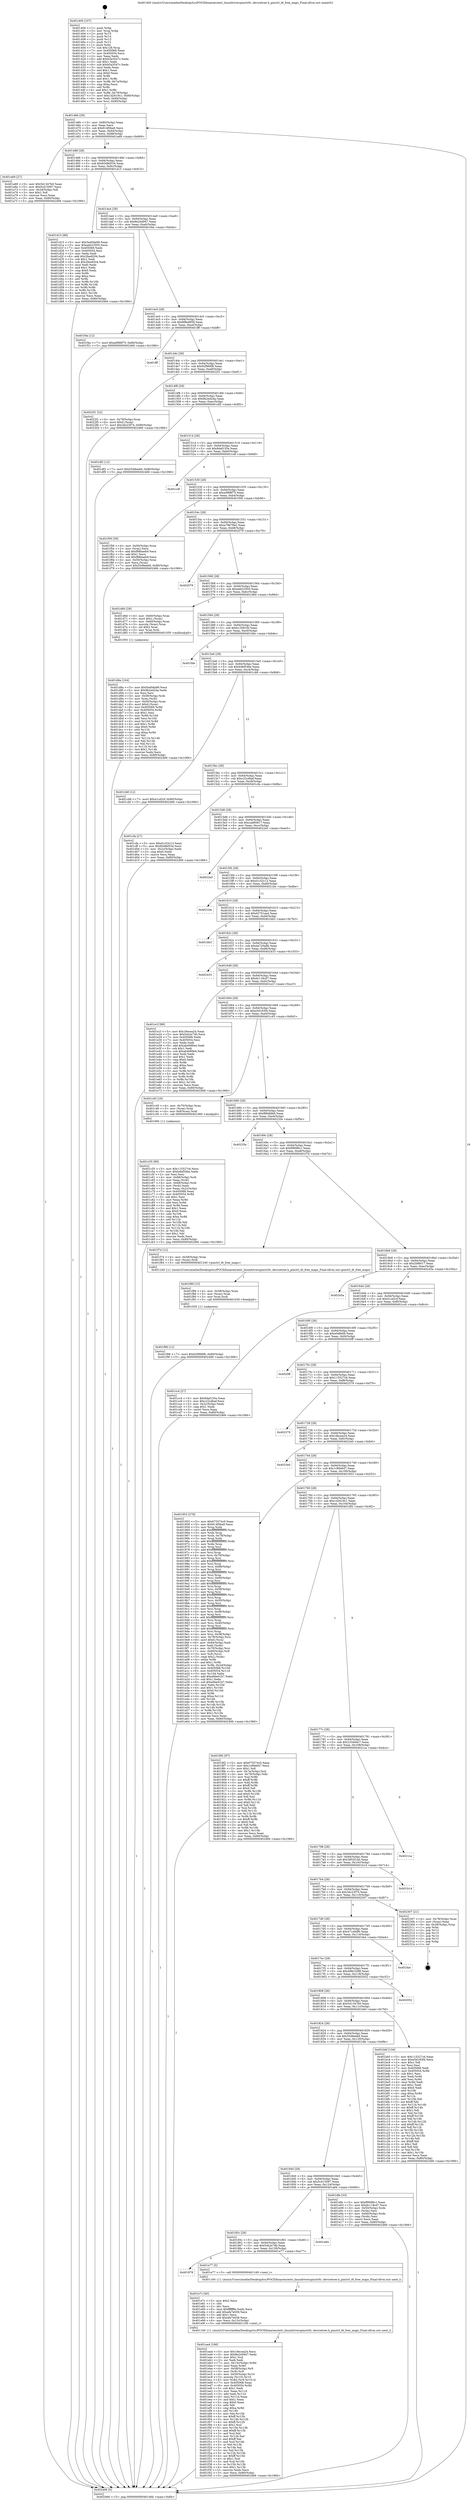 digraph "0x401400" {
  label = "0x401400 (/mnt/c/Users/mathe/Desktop/tcc/POCII/binaries/extr_linuxdriverspinctrlti..devicetree.h_pinctrl_dt_free_maps_Final-ollvm.out::main(0))"
  labelloc = "t"
  node[shape=record]

  Entry [label="",width=0.3,height=0.3,shape=circle,fillcolor=black,style=filled]
  "0x40146b" [label="{
     0x40146b [29]\l
     | [instrs]\l
     &nbsp;&nbsp;0x40146b \<+3\>: mov -0x80(%rbp),%eax\l
     &nbsp;&nbsp;0x40146e \<+2\>: mov %eax,%ecx\l
     &nbsp;&nbsp;0x401470 \<+6\>: sub $0x814f0ba9,%ecx\l
     &nbsp;&nbsp;0x401476 \<+6\>: mov %eax,-0x94(%rbp)\l
     &nbsp;&nbsp;0x40147c \<+6\>: mov %ecx,-0x98(%rbp)\l
     &nbsp;&nbsp;0x401482 \<+6\>: je 0000000000401a69 \<main+0x669\>\l
  }"]
  "0x401a69" [label="{
     0x401a69 [27]\l
     | [instrs]\l
     &nbsp;&nbsp;0x401a69 \<+5\>: mov $0x541347b0,%eax\l
     &nbsp;&nbsp;0x401a6e \<+5\>: mov $0x5c415097,%ecx\l
     &nbsp;&nbsp;0x401a73 \<+3\>: mov -0x2d(%rbp),%dl\l
     &nbsp;&nbsp;0x401a76 \<+3\>: test $0x1,%dl\l
     &nbsp;&nbsp;0x401a79 \<+3\>: cmovne %ecx,%eax\l
     &nbsp;&nbsp;0x401a7c \<+3\>: mov %eax,-0x80(%rbp)\l
     &nbsp;&nbsp;0x401a7f \<+5\>: jmp 0000000000402466 \<main+0x1066\>\l
  }"]
  "0x401488" [label="{
     0x401488 [28]\l
     | [instrs]\l
     &nbsp;&nbsp;0x401488 \<+5\>: jmp 000000000040148d \<main+0x8d\>\l
     &nbsp;&nbsp;0x40148d \<+6\>: mov -0x94(%rbp),%eax\l
     &nbsp;&nbsp;0x401493 \<+5\>: sub $0x83d8d534,%eax\l
     &nbsp;&nbsp;0x401498 \<+6\>: mov %eax,-0x9c(%rbp)\l
     &nbsp;&nbsp;0x40149e \<+6\>: je 0000000000401d15 \<main+0x915\>\l
  }"]
  Exit [label="",width=0.3,height=0.3,shape=circle,fillcolor=black,style=filled,peripheries=2]
  "0x401d15" [label="{
     0x401d15 [88]\l
     | [instrs]\l
     &nbsp;&nbsp;0x401d15 \<+5\>: mov $0x5ed0da99,%eax\l
     &nbsp;&nbsp;0x401d1a \<+5\>: mov $0xabb23505,%ecx\l
     &nbsp;&nbsp;0x401d1f \<+7\>: mov 0x405068,%edx\l
     &nbsp;&nbsp;0x401d26 \<+7\>: mov 0x405054,%esi\l
     &nbsp;&nbsp;0x401d2d \<+2\>: mov %edx,%edi\l
     &nbsp;&nbsp;0x401d2f \<+6\>: add $0x2fee8204,%edi\l
     &nbsp;&nbsp;0x401d35 \<+3\>: sub $0x1,%edi\l
     &nbsp;&nbsp;0x401d38 \<+6\>: sub $0x2fee8204,%edi\l
     &nbsp;&nbsp;0x401d3e \<+3\>: imul %edi,%edx\l
     &nbsp;&nbsp;0x401d41 \<+3\>: and $0x1,%edx\l
     &nbsp;&nbsp;0x401d44 \<+3\>: cmp $0x0,%edx\l
     &nbsp;&nbsp;0x401d47 \<+4\>: sete %r8b\l
     &nbsp;&nbsp;0x401d4b \<+3\>: cmp $0xa,%esi\l
     &nbsp;&nbsp;0x401d4e \<+4\>: setl %r9b\l
     &nbsp;&nbsp;0x401d52 \<+3\>: mov %r8b,%r10b\l
     &nbsp;&nbsp;0x401d55 \<+3\>: and %r9b,%r10b\l
     &nbsp;&nbsp;0x401d58 \<+3\>: xor %r9b,%r8b\l
     &nbsp;&nbsp;0x401d5b \<+3\>: or %r8b,%r10b\l
     &nbsp;&nbsp;0x401d5e \<+4\>: test $0x1,%r10b\l
     &nbsp;&nbsp;0x401d62 \<+3\>: cmovne %ecx,%eax\l
     &nbsp;&nbsp;0x401d65 \<+3\>: mov %eax,-0x80(%rbp)\l
     &nbsp;&nbsp;0x401d68 \<+5\>: jmp 0000000000402466 \<main+0x1066\>\l
  }"]
  "0x4014a4" [label="{
     0x4014a4 [28]\l
     | [instrs]\l
     &nbsp;&nbsp;0x4014a4 \<+5\>: jmp 00000000004014a9 \<main+0xa9\>\l
     &nbsp;&nbsp;0x4014a9 \<+6\>: mov -0x94(%rbp),%eax\l
     &nbsp;&nbsp;0x4014af \<+5\>: sub $0x8e2d4947,%eax\l
     &nbsp;&nbsp;0x4014b4 \<+6\>: mov %eax,-0xa0(%rbp)\l
     &nbsp;&nbsp;0x4014ba \<+6\>: je 0000000000401f4a \<main+0xb4a\>\l
  }"]
  "0x401f98" [label="{
     0x401f98 [12]\l
     | [instrs]\l
     &nbsp;&nbsp;0x401f98 \<+7\>: movl $0x92f966f6,-0x80(%rbp)\l
     &nbsp;&nbsp;0x401f9f \<+5\>: jmp 0000000000402466 \<main+0x1066\>\l
  }"]
  "0x401f4a" [label="{
     0x401f4a [12]\l
     | [instrs]\l
     &nbsp;&nbsp;0x401f4a \<+7\>: movl $0xa0f88f75,-0x80(%rbp)\l
     &nbsp;&nbsp;0x401f51 \<+5\>: jmp 0000000000402466 \<main+0x1066\>\l
  }"]
  "0x4014c0" [label="{
     0x4014c0 [28]\l
     | [instrs]\l
     &nbsp;&nbsp;0x4014c0 \<+5\>: jmp 00000000004014c5 \<main+0xc5\>\l
     &nbsp;&nbsp;0x4014c5 \<+6\>: mov -0x94(%rbp),%eax\l
     &nbsp;&nbsp;0x4014cb \<+5\>: sub $0x8f8ed958,%eax\l
     &nbsp;&nbsp;0x4014d0 \<+6\>: mov %eax,-0xa4(%rbp)\l
     &nbsp;&nbsp;0x4014d6 \<+6\>: je 0000000000401fff \<main+0xbff\>\l
  }"]
  "0x401f89" [label="{
     0x401f89 [15]\l
     | [instrs]\l
     &nbsp;&nbsp;0x401f89 \<+4\>: mov -0x58(%rbp),%rax\l
     &nbsp;&nbsp;0x401f8d \<+3\>: mov (%rax),%rax\l
     &nbsp;&nbsp;0x401f90 \<+3\>: mov %rax,%rdi\l
     &nbsp;&nbsp;0x401f93 \<+5\>: call 0000000000401030 \<free@plt\>\l
     | [calls]\l
     &nbsp;&nbsp;0x401030 \{1\} (unknown)\l
  }"]
  "0x401fff" [label="{
     0x401fff\l
  }", style=dashed]
  "0x4014dc" [label="{
     0x4014dc [28]\l
     | [instrs]\l
     &nbsp;&nbsp;0x4014dc \<+5\>: jmp 00000000004014e1 \<main+0xe1\>\l
     &nbsp;&nbsp;0x4014e1 \<+6\>: mov -0x94(%rbp),%eax\l
     &nbsp;&nbsp;0x4014e7 \<+5\>: sub $0x92f966f6,%eax\l
     &nbsp;&nbsp;0x4014ec \<+6\>: mov %eax,-0xa8(%rbp)\l
     &nbsp;&nbsp;0x4014f2 \<+6\>: je 00000000004022f1 \<main+0xef1\>\l
  }"]
  "0x401ea4" [label="{
     0x401ea4 [166]\l
     | [instrs]\l
     &nbsp;&nbsp;0x401ea4 \<+5\>: mov $0x18ecea24,%ecx\l
     &nbsp;&nbsp;0x401ea9 \<+5\>: mov $0x8e2d4947,%edx\l
     &nbsp;&nbsp;0x401eae \<+3\>: mov $0x1,%sil\l
     &nbsp;&nbsp;0x401eb1 \<+2\>: xor %edi,%edi\l
     &nbsp;&nbsp;0x401eb3 \<+7\>: mov -0x13c(%rbp),%r8d\l
     &nbsp;&nbsp;0x401eba \<+4\>: imul %eax,%r8d\l
     &nbsp;&nbsp;0x401ebe \<+4\>: mov -0x58(%rbp),%r9\l
     &nbsp;&nbsp;0x401ec2 \<+3\>: mov (%r9),%r9\l
     &nbsp;&nbsp;0x401ec5 \<+4\>: mov -0x50(%rbp),%r10\l
     &nbsp;&nbsp;0x401ec9 \<+3\>: movslq (%r10),%r10\l
     &nbsp;&nbsp;0x401ecc \<+4\>: mov %r8d,(%r9,%r10,4)\l
     &nbsp;&nbsp;0x401ed0 \<+7\>: mov 0x405068,%eax\l
     &nbsp;&nbsp;0x401ed7 \<+8\>: mov 0x405054,%r8d\l
     &nbsp;&nbsp;0x401edf \<+3\>: sub $0x1,%edi\l
     &nbsp;&nbsp;0x401ee2 \<+3\>: mov %eax,%r11d\l
     &nbsp;&nbsp;0x401ee5 \<+3\>: add %edi,%r11d\l
     &nbsp;&nbsp;0x401ee8 \<+4\>: imul %r11d,%eax\l
     &nbsp;&nbsp;0x401eec \<+3\>: and $0x1,%eax\l
     &nbsp;&nbsp;0x401eef \<+3\>: cmp $0x0,%eax\l
     &nbsp;&nbsp;0x401ef2 \<+3\>: sete %bl\l
     &nbsp;&nbsp;0x401ef5 \<+4\>: cmp $0xa,%r8d\l
     &nbsp;&nbsp;0x401ef9 \<+4\>: setl %r14b\l
     &nbsp;&nbsp;0x401efd \<+3\>: mov %bl,%r15b\l
     &nbsp;&nbsp;0x401f00 \<+4\>: xor $0xff,%r15b\l
     &nbsp;&nbsp;0x401f04 \<+3\>: mov %r14b,%r12b\l
     &nbsp;&nbsp;0x401f07 \<+4\>: xor $0xff,%r12b\l
     &nbsp;&nbsp;0x401f0b \<+4\>: xor $0x1,%sil\l
     &nbsp;&nbsp;0x401f0f \<+3\>: mov %r15b,%r13b\l
     &nbsp;&nbsp;0x401f12 \<+4\>: and $0xff,%r13b\l
     &nbsp;&nbsp;0x401f16 \<+3\>: and %sil,%bl\l
     &nbsp;&nbsp;0x401f19 \<+3\>: mov %r12b,%al\l
     &nbsp;&nbsp;0x401f1c \<+2\>: and $0xff,%al\l
     &nbsp;&nbsp;0x401f1e \<+3\>: and %sil,%r14b\l
     &nbsp;&nbsp;0x401f21 \<+3\>: or %bl,%r13b\l
     &nbsp;&nbsp;0x401f24 \<+3\>: or %r14b,%al\l
     &nbsp;&nbsp;0x401f27 \<+3\>: xor %al,%r13b\l
     &nbsp;&nbsp;0x401f2a \<+3\>: or %r12b,%r15b\l
     &nbsp;&nbsp;0x401f2d \<+4\>: xor $0xff,%r15b\l
     &nbsp;&nbsp;0x401f31 \<+4\>: or $0x1,%sil\l
     &nbsp;&nbsp;0x401f35 \<+3\>: and %sil,%r15b\l
     &nbsp;&nbsp;0x401f38 \<+3\>: or %r15b,%r13b\l
     &nbsp;&nbsp;0x401f3b \<+4\>: test $0x1,%r13b\l
     &nbsp;&nbsp;0x401f3f \<+3\>: cmovne %edx,%ecx\l
     &nbsp;&nbsp;0x401f42 \<+3\>: mov %ecx,-0x80(%rbp)\l
     &nbsp;&nbsp;0x401f45 \<+5\>: jmp 0000000000402466 \<main+0x1066\>\l
  }"]
  "0x4022f1" [label="{
     0x4022f1 [22]\l
     | [instrs]\l
     &nbsp;&nbsp;0x4022f1 \<+4\>: mov -0x78(%rbp),%rax\l
     &nbsp;&nbsp;0x4022f5 \<+6\>: movl $0x0,(%rax)\l
     &nbsp;&nbsp;0x4022fb \<+7\>: movl $0x3dc23f74,-0x80(%rbp)\l
     &nbsp;&nbsp;0x402302 \<+5\>: jmp 0000000000402466 \<main+0x1066\>\l
  }"]
  "0x4014f8" [label="{
     0x4014f8 [28]\l
     | [instrs]\l
     &nbsp;&nbsp;0x4014f8 \<+5\>: jmp 00000000004014fd \<main+0xfd\>\l
     &nbsp;&nbsp;0x4014fd \<+6\>: mov -0x94(%rbp),%eax\l
     &nbsp;&nbsp;0x401503 \<+5\>: sub $0x9b2ed2da,%eax\l
     &nbsp;&nbsp;0x401508 \<+6\>: mov %eax,-0xac(%rbp)\l
     &nbsp;&nbsp;0x40150e \<+6\>: je 0000000000401df2 \<main+0x9f2\>\l
  }"]
  "0x401e7c" [label="{
     0x401e7c [40]\l
     | [instrs]\l
     &nbsp;&nbsp;0x401e7c \<+5\>: mov $0x2,%ecx\l
     &nbsp;&nbsp;0x401e81 \<+1\>: cltd\l
     &nbsp;&nbsp;0x401e82 \<+2\>: idiv %ecx\l
     &nbsp;&nbsp;0x401e84 \<+6\>: imul $0xfffffffe,%edx,%ecx\l
     &nbsp;&nbsp;0x401e8a \<+6\>: add $0xafa7e038,%ecx\l
     &nbsp;&nbsp;0x401e90 \<+3\>: add $0x1,%ecx\l
     &nbsp;&nbsp;0x401e93 \<+6\>: sub $0xafa7e038,%ecx\l
     &nbsp;&nbsp;0x401e99 \<+6\>: mov %ecx,-0x13c(%rbp)\l
     &nbsp;&nbsp;0x401e9f \<+5\>: call 0000000000401160 \<next_i\>\l
     | [calls]\l
     &nbsp;&nbsp;0x401160 \{1\} (/mnt/c/Users/mathe/Desktop/tcc/POCII/binaries/extr_linuxdriverspinctrlti..devicetree.h_pinctrl_dt_free_maps_Final-ollvm.out::next_i)\l
  }"]
  "0x401df2" [label="{
     0x401df2 [12]\l
     | [instrs]\l
     &nbsp;&nbsp;0x401df2 \<+7\>: movl $0x5548eeb9,-0x80(%rbp)\l
     &nbsp;&nbsp;0x401df9 \<+5\>: jmp 0000000000402466 \<main+0x1066\>\l
  }"]
  "0x401514" [label="{
     0x401514 [28]\l
     | [instrs]\l
     &nbsp;&nbsp;0x401514 \<+5\>: jmp 0000000000401519 \<main+0x119\>\l
     &nbsp;&nbsp;0x401519 \<+6\>: mov -0x94(%rbp),%eax\l
     &nbsp;&nbsp;0x40151f \<+5\>: sub $0x9daf155e,%eax\l
     &nbsp;&nbsp;0x401524 \<+6\>: mov %eax,-0xb0(%rbp)\l
     &nbsp;&nbsp;0x40152a \<+6\>: je 0000000000401cdf \<main+0x8df\>\l
  }"]
  "0x401878" [label="{
     0x401878\l
  }", style=dashed]
  "0x401cdf" [label="{
     0x401cdf\l
  }", style=dashed]
  "0x401530" [label="{
     0x401530 [28]\l
     | [instrs]\l
     &nbsp;&nbsp;0x401530 \<+5\>: jmp 0000000000401535 \<main+0x135\>\l
     &nbsp;&nbsp;0x401535 \<+6\>: mov -0x94(%rbp),%eax\l
     &nbsp;&nbsp;0x40153b \<+5\>: sub $0xa0f88f75,%eax\l
     &nbsp;&nbsp;0x401540 \<+6\>: mov %eax,-0xb4(%rbp)\l
     &nbsp;&nbsp;0x401546 \<+6\>: je 0000000000401f56 \<main+0xb56\>\l
  }"]
  "0x401e77" [label="{
     0x401e77 [5]\l
     | [instrs]\l
     &nbsp;&nbsp;0x401e77 \<+5\>: call 0000000000401160 \<next_i\>\l
     | [calls]\l
     &nbsp;&nbsp;0x401160 \{1\} (/mnt/c/Users/mathe/Desktop/tcc/POCII/binaries/extr_linuxdriverspinctrlti..devicetree.h_pinctrl_dt_free_maps_Final-ollvm.out::next_i)\l
  }"]
  "0x401f56" [label="{
     0x401f56 [39]\l
     | [instrs]\l
     &nbsp;&nbsp;0x401f56 \<+4\>: mov -0x50(%rbp),%rax\l
     &nbsp;&nbsp;0x401f5a \<+2\>: mov (%rax),%ecx\l
     &nbsp;&nbsp;0x401f5c \<+6\>: add $0xf88baeb9,%ecx\l
     &nbsp;&nbsp;0x401f62 \<+3\>: add $0x1,%ecx\l
     &nbsp;&nbsp;0x401f65 \<+6\>: sub $0xf88baeb9,%ecx\l
     &nbsp;&nbsp;0x401f6b \<+4\>: mov -0x50(%rbp),%rax\l
     &nbsp;&nbsp;0x401f6f \<+2\>: mov %ecx,(%rax)\l
     &nbsp;&nbsp;0x401f71 \<+7\>: movl $0x5548eeb9,-0x80(%rbp)\l
     &nbsp;&nbsp;0x401f78 \<+5\>: jmp 0000000000402466 \<main+0x1066\>\l
  }"]
  "0x40154c" [label="{
     0x40154c [28]\l
     | [instrs]\l
     &nbsp;&nbsp;0x40154c \<+5\>: jmp 0000000000401551 \<main+0x151\>\l
     &nbsp;&nbsp;0x401551 \<+6\>: mov -0x94(%rbp),%eax\l
     &nbsp;&nbsp;0x401557 \<+5\>: sub $0xa78678e2,%eax\l
     &nbsp;&nbsp;0x40155c \<+6\>: mov %eax,-0xb8(%rbp)\l
     &nbsp;&nbsp;0x401562 \<+6\>: je 0000000000402079 \<main+0xc79\>\l
  }"]
  "0x40185c" [label="{
     0x40185c [28]\l
     | [instrs]\l
     &nbsp;&nbsp;0x40185c \<+5\>: jmp 0000000000401861 \<main+0x461\>\l
     &nbsp;&nbsp;0x401861 \<+6\>: mov -0x94(%rbp),%eax\l
     &nbsp;&nbsp;0x401867 \<+5\>: sub $0x5cb2e74b,%eax\l
     &nbsp;&nbsp;0x40186c \<+6\>: mov %eax,-0x128(%rbp)\l
     &nbsp;&nbsp;0x401872 \<+6\>: je 0000000000401e77 \<main+0xa77\>\l
  }"]
  "0x402079" [label="{
     0x402079\l
  }", style=dashed]
  "0x401568" [label="{
     0x401568 [28]\l
     | [instrs]\l
     &nbsp;&nbsp;0x401568 \<+5\>: jmp 000000000040156d \<main+0x16d\>\l
     &nbsp;&nbsp;0x40156d \<+6\>: mov -0x94(%rbp),%eax\l
     &nbsp;&nbsp;0x401573 \<+5\>: sub $0xabb23505,%eax\l
     &nbsp;&nbsp;0x401578 \<+6\>: mov %eax,-0xbc(%rbp)\l
     &nbsp;&nbsp;0x40157e \<+6\>: je 0000000000401d6d \<main+0x96d\>\l
  }"]
  "0x401a84" [label="{
     0x401a84\l
  }", style=dashed]
  "0x401d6d" [label="{
     0x401d6d [29]\l
     | [instrs]\l
     &nbsp;&nbsp;0x401d6d \<+4\>: mov -0x60(%rbp),%rax\l
     &nbsp;&nbsp;0x401d71 \<+6\>: movl $0x1,(%rax)\l
     &nbsp;&nbsp;0x401d77 \<+4\>: mov -0x60(%rbp),%rax\l
     &nbsp;&nbsp;0x401d7b \<+3\>: movslq (%rax),%rax\l
     &nbsp;&nbsp;0x401d7e \<+4\>: shl $0x2,%rax\l
     &nbsp;&nbsp;0x401d82 \<+3\>: mov %rax,%rdi\l
     &nbsp;&nbsp;0x401d85 \<+5\>: call 0000000000401050 \<malloc@plt\>\l
     | [calls]\l
     &nbsp;&nbsp;0x401050 \{1\} (unknown)\l
  }"]
  "0x401584" [label="{
     0x401584 [28]\l
     | [instrs]\l
     &nbsp;&nbsp;0x401584 \<+5\>: jmp 0000000000401589 \<main+0x189\>\l
     &nbsp;&nbsp;0x401589 \<+6\>: mov -0x94(%rbp),%eax\l
     &nbsp;&nbsp;0x40158f \<+5\>: sub $0xb13091fd,%eax\l
     &nbsp;&nbsp;0x401594 \<+6\>: mov %eax,-0xc0(%rbp)\l
     &nbsp;&nbsp;0x40159a \<+6\>: je 0000000000401fde \<main+0xbde\>\l
  }"]
  "0x401840" [label="{
     0x401840 [28]\l
     | [instrs]\l
     &nbsp;&nbsp;0x401840 \<+5\>: jmp 0000000000401845 \<main+0x445\>\l
     &nbsp;&nbsp;0x401845 \<+6\>: mov -0x94(%rbp),%eax\l
     &nbsp;&nbsp;0x40184b \<+5\>: sub $0x5c415097,%eax\l
     &nbsp;&nbsp;0x401850 \<+6\>: mov %eax,-0x124(%rbp)\l
     &nbsp;&nbsp;0x401856 \<+6\>: je 0000000000401a84 \<main+0x684\>\l
  }"]
  "0x401fde" [label="{
     0x401fde\l
  }", style=dashed]
  "0x4015a0" [label="{
     0x4015a0 [28]\l
     | [instrs]\l
     &nbsp;&nbsp;0x4015a0 \<+5\>: jmp 00000000004015a5 \<main+0x1a5\>\l
     &nbsp;&nbsp;0x4015a5 \<+6\>: mov -0x94(%rbp),%eax\l
     &nbsp;&nbsp;0x4015ab \<+5\>: sub $0xb4bf54be,%eax\l
     &nbsp;&nbsp;0x4015b0 \<+6\>: mov %eax,-0xc4(%rbp)\l
     &nbsp;&nbsp;0x4015b6 \<+6\>: je 0000000000401cb8 \<main+0x8b8\>\l
  }"]
  "0x401dfe" [label="{
     0x401dfe [33]\l
     | [instrs]\l
     &nbsp;&nbsp;0x401dfe \<+5\>: mov $0xf990f6c1,%eax\l
     &nbsp;&nbsp;0x401e03 \<+5\>: mov $0xdc118cd7,%ecx\l
     &nbsp;&nbsp;0x401e08 \<+4\>: mov -0x50(%rbp),%rdx\l
     &nbsp;&nbsp;0x401e0c \<+2\>: mov (%rdx),%esi\l
     &nbsp;&nbsp;0x401e0e \<+4\>: mov -0x60(%rbp),%rdx\l
     &nbsp;&nbsp;0x401e12 \<+2\>: cmp (%rdx),%esi\l
     &nbsp;&nbsp;0x401e14 \<+3\>: cmovl %ecx,%eax\l
     &nbsp;&nbsp;0x401e17 \<+3\>: mov %eax,-0x80(%rbp)\l
     &nbsp;&nbsp;0x401e1a \<+5\>: jmp 0000000000402466 \<main+0x1066\>\l
  }"]
  "0x401cb8" [label="{
     0x401cb8 [12]\l
     | [instrs]\l
     &nbsp;&nbsp;0x401cb8 \<+7\>: movl $0x41cd2cf,-0x80(%rbp)\l
     &nbsp;&nbsp;0x401cbf \<+5\>: jmp 0000000000402466 \<main+0x1066\>\l
  }"]
  "0x4015bc" [label="{
     0x4015bc [28]\l
     | [instrs]\l
     &nbsp;&nbsp;0x4015bc \<+5\>: jmp 00000000004015c1 \<main+0x1c1\>\l
     &nbsp;&nbsp;0x4015c1 \<+6\>: mov -0x94(%rbp),%eax\l
     &nbsp;&nbsp;0x4015c7 \<+5\>: sub $0xc22cdbaf,%eax\l
     &nbsp;&nbsp;0x4015cc \<+6\>: mov %eax,-0xc8(%rbp)\l
     &nbsp;&nbsp;0x4015d2 \<+6\>: je 0000000000401cfa \<main+0x8fa\>\l
  }"]
  "0x401d8a" [label="{
     0x401d8a [104]\l
     | [instrs]\l
     &nbsp;&nbsp;0x401d8a \<+5\>: mov $0x5ed0da99,%ecx\l
     &nbsp;&nbsp;0x401d8f \<+5\>: mov $0x9b2ed2da,%edx\l
     &nbsp;&nbsp;0x401d94 \<+2\>: xor %esi,%esi\l
     &nbsp;&nbsp;0x401d96 \<+4\>: mov -0x58(%rbp),%rdi\l
     &nbsp;&nbsp;0x401d9a \<+3\>: mov %rax,(%rdi)\l
     &nbsp;&nbsp;0x401d9d \<+4\>: mov -0x50(%rbp),%rax\l
     &nbsp;&nbsp;0x401da1 \<+6\>: movl $0x0,(%rax)\l
     &nbsp;&nbsp;0x401da7 \<+8\>: mov 0x405068,%r8d\l
     &nbsp;&nbsp;0x401daf \<+8\>: mov 0x405054,%r9d\l
     &nbsp;&nbsp;0x401db7 \<+3\>: sub $0x1,%esi\l
     &nbsp;&nbsp;0x401dba \<+3\>: mov %r8d,%r10d\l
     &nbsp;&nbsp;0x401dbd \<+3\>: add %esi,%r10d\l
     &nbsp;&nbsp;0x401dc0 \<+4\>: imul %r10d,%r8d\l
     &nbsp;&nbsp;0x401dc4 \<+4\>: and $0x1,%r8d\l
     &nbsp;&nbsp;0x401dc8 \<+4\>: cmp $0x0,%r8d\l
     &nbsp;&nbsp;0x401dcc \<+4\>: sete %r11b\l
     &nbsp;&nbsp;0x401dd0 \<+4\>: cmp $0xa,%r9d\l
     &nbsp;&nbsp;0x401dd4 \<+3\>: setl %bl\l
     &nbsp;&nbsp;0x401dd7 \<+3\>: mov %r11b,%r14b\l
     &nbsp;&nbsp;0x401dda \<+3\>: and %bl,%r14b\l
     &nbsp;&nbsp;0x401ddd \<+3\>: xor %bl,%r11b\l
     &nbsp;&nbsp;0x401de0 \<+3\>: or %r11b,%r14b\l
     &nbsp;&nbsp;0x401de3 \<+4\>: test $0x1,%r14b\l
     &nbsp;&nbsp;0x401de7 \<+3\>: cmovne %edx,%ecx\l
     &nbsp;&nbsp;0x401dea \<+3\>: mov %ecx,-0x80(%rbp)\l
     &nbsp;&nbsp;0x401ded \<+5\>: jmp 0000000000402466 \<main+0x1066\>\l
  }"]
  "0x401cfa" [label="{
     0x401cfa [27]\l
     | [instrs]\l
     &nbsp;&nbsp;0x401cfa \<+5\>: mov $0xd1c52c13,%eax\l
     &nbsp;&nbsp;0x401cff \<+5\>: mov $0x83d8d534,%ecx\l
     &nbsp;&nbsp;0x401d04 \<+3\>: mov -0x2c(%rbp),%edx\l
     &nbsp;&nbsp;0x401d07 \<+3\>: cmp $0x0,%edx\l
     &nbsp;&nbsp;0x401d0a \<+3\>: cmove %ecx,%eax\l
     &nbsp;&nbsp;0x401d0d \<+3\>: mov %eax,-0x80(%rbp)\l
     &nbsp;&nbsp;0x401d10 \<+5\>: jmp 0000000000402466 \<main+0x1066\>\l
  }"]
  "0x4015d8" [label="{
     0x4015d8 [28]\l
     | [instrs]\l
     &nbsp;&nbsp;0x4015d8 \<+5\>: jmp 00000000004015dd \<main+0x1dd\>\l
     &nbsp;&nbsp;0x4015dd \<+6\>: mov -0x94(%rbp),%eax\l
     &nbsp;&nbsp;0x4015e3 \<+5\>: sub $0xcad95817,%eax\l
     &nbsp;&nbsp;0x4015e8 \<+6\>: mov %eax,-0xcc(%rbp)\l
     &nbsp;&nbsp;0x4015ee \<+6\>: je 00000000004022e5 \<main+0xee5\>\l
  }"]
  "0x401c55" [label="{
     0x401c55 [99]\l
     | [instrs]\l
     &nbsp;&nbsp;0x401c55 \<+5\>: mov $0x115527cb,%ecx\l
     &nbsp;&nbsp;0x401c5a \<+5\>: mov $0xb4bf54be,%edx\l
     &nbsp;&nbsp;0x401c5f \<+2\>: xor %esi,%esi\l
     &nbsp;&nbsp;0x401c61 \<+4\>: mov -0x68(%rbp),%rdi\l
     &nbsp;&nbsp;0x401c65 \<+2\>: mov %eax,(%rdi)\l
     &nbsp;&nbsp;0x401c67 \<+4\>: mov -0x68(%rbp),%rdi\l
     &nbsp;&nbsp;0x401c6b \<+2\>: mov (%rdi),%eax\l
     &nbsp;&nbsp;0x401c6d \<+3\>: mov %eax,-0x2c(%rbp)\l
     &nbsp;&nbsp;0x401c70 \<+7\>: mov 0x405068,%eax\l
     &nbsp;&nbsp;0x401c77 \<+8\>: mov 0x405054,%r8d\l
     &nbsp;&nbsp;0x401c7f \<+3\>: sub $0x1,%esi\l
     &nbsp;&nbsp;0x401c82 \<+3\>: mov %eax,%r9d\l
     &nbsp;&nbsp;0x401c85 \<+3\>: add %esi,%r9d\l
     &nbsp;&nbsp;0x401c88 \<+4\>: imul %r9d,%eax\l
     &nbsp;&nbsp;0x401c8c \<+3\>: and $0x1,%eax\l
     &nbsp;&nbsp;0x401c8f \<+3\>: cmp $0x0,%eax\l
     &nbsp;&nbsp;0x401c92 \<+4\>: sete %r10b\l
     &nbsp;&nbsp;0x401c96 \<+4\>: cmp $0xa,%r8d\l
     &nbsp;&nbsp;0x401c9a \<+4\>: setl %r11b\l
     &nbsp;&nbsp;0x401c9e \<+3\>: mov %r10b,%bl\l
     &nbsp;&nbsp;0x401ca1 \<+3\>: and %r11b,%bl\l
     &nbsp;&nbsp;0x401ca4 \<+3\>: xor %r11b,%r10b\l
     &nbsp;&nbsp;0x401ca7 \<+3\>: or %r10b,%bl\l
     &nbsp;&nbsp;0x401caa \<+3\>: test $0x1,%bl\l
     &nbsp;&nbsp;0x401cad \<+3\>: cmovne %edx,%ecx\l
     &nbsp;&nbsp;0x401cb0 \<+3\>: mov %ecx,-0x80(%rbp)\l
     &nbsp;&nbsp;0x401cb3 \<+5\>: jmp 0000000000402466 \<main+0x1066\>\l
  }"]
  "0x4022e5" [label="{
     0x4022e5\l
  }", style=dashed]
  "0x4015f4" [label="{
     0x4015f4 [28]\l
     | [instrs]\l
     &nbsp;&nbsp;0x4015f4 \<+5\>: jmp 00000000004015f9 \<main+0x1f9\>\l
     &nbsp;&nbsp;0x4015f9 \<+6\>: mov -0x94(%rbp),%eax\l
     &nbsp;&nbsp;0x4015ff \<+5\>: sub $0xd1c52c13,%eax\l
     &nbsp;&nbsp;0x401604 \<+6\>: mov %eax,-0xd0(%rbp)\l
     &nbsp;&nbsp;0x40160a \<+6\>: je 00000000004021be \<main+0xdbe\>\l
  }"]
  "0x401824" [label="{
     0x401824 [28]\l
     | [instrs]\l
     &nbsp;&nbsp;0x401824 \<+5\>: jmp 0000000000401829 \<main+0x429\>\l
     &nbsp;&nbsp;0x401829 \<+6\>: mov -0x94(%rbp),%eax\l
     &nbsp;&nbsp;0x40182f \<+5\>: sub $0x5548eeb9,%eax\l
     &nbsp;&nbsp;0x401834 \<+6\>: mov %eax,-0x120(%rbp)\l
     &nbsp;&nbsp;0x40183a \<+6\>: je 0000000000401dfe \<main+0x9fe\>\l
  }"]
  "0x4021be" [label="{
     0x4021be\l
  }", style=dashed]
  "0x401610" [label="{
     0x401610 [28]\l
     | [instrs]\l
     &nbsp;&nbsp;0x401610 \<+5\>: jmp 0000000000401615 \<main+0x215\>\l
     &nbsp;&nbsp;0x401615 \<+6\>: mov -0x94(%rbp),%eax\l
     &nbsp;&nbsp;0x40161b \<+5\>: sub $0xd2701aa4,%eax\l
     &nbsp;&nbsp;0x401620 \<+6\>: mov %eax,-0xd4(%rbp)\l
     &nbsp;&nbsp;0x401626 \<+6\>: je 0000000000401bb3 \<main+0x7b3\>\l
  }"]
  "0x401bbf" [label="{
     0x401bbf [134]\l
     | [instrs]\l
     &nbsp;&nbsp;0x401bbf \<+5\>: mov $0x115527cb,%eax\l
     &nbsp;&nbsp;0x401bc4 \<+5\>: mov $0xe5d183f4,%ecx\l
     &nbsp;&nbsp;0x401bc9 \<+2\>: mov $0x1,%dl\l
     &nbsp;&nbsp;0x401bcb \<+2\>: xor %esi,%esi\l
     &nbsp;&nbsp;0x401bcd \<+7\>: mov 0x405068,%edi\l
     &nbsp;&nbsp;0x401bd4 \<+8\>: mov 0x405054,%r8d\l
     &nbsp;&nbsp;0x401bdc \<+3\>: sub $0x1,%esi\l
     &nbsp;&nbsp;0x401bdf \<+3\>: mov %edi,%r9d\l
     &nbsp;&nbsp;0x401be2 \<+3\>: add %esi,%r9d\l
     &nbsp;&nbsp;0x401be5 \<+4\>: imul %r9d,%edi\l
     &nbsp;&nbsp;0x401be9 \<+3\>: and $0x1,%edi\l
     &nbsp;&nbsp;0x401bec \<+3\>: cmp $0x0,%edi\l
     &nbsp;&nbsp;0x401bef \<+4\>: sete %r10b\l
     &nbsp;&nbsp;0x401bf3 \<+4\>: cmp $0xa,%r8d\l
     &nbsp;&nbsp;0x401bf7 \<+4\>: setl %r11b\l
     &nbsp;&nbsp;0x401bfb \<+3\>: mov %r10b,%bl\l
     &nbsp;&nbsp;0x401bfe \<+3\>: xor $0xff,%bl\l
     &nbsp;&nbsp;0x401c01 \<+3\>: mov %r11b,%r14b\l
     &nbsp;&nbsp;0x401c04 \<+4\>: xor $0xff,%r14b\l
     &nbsp;&nbsp;0x401c08 \<+3\>: xor $0x1,%dl\l
     &nbsp;&nbsp;0x401c0b \<+3\>: mov %bl,%r15b\l
     &nbsp;&nbsp;0x401c0e \<+4\>: and $0xff,%r15b\l
     &nbsp;&nbsp;0x401c12 \<+3\>: and %dl,%r10b\l
     &nbsp;&nbsp;0x401c15 \<+3\>: mov %r14b,%r12b\l
     &nbsp;&nbsp;0x401c18 \<+4\>: and $0xff,%r12b\l
     &nbsp;&nbsp;0x401c1c \<+3\>: and %dl,%r11b\l
     &nbsp;&nbsp;0x401c1f \<+3\>: or %r10b,%r15b\l
     &nbsp;&nbsp;0x401c22 \<+3\>: or %r11b,%r12b\l
     &nbsp;&nbsp;0x401c25 \<+3\>: xor %r12b,%r15b\l
     &nbsp;&nbsp;0x401c28 \<+3\>: or %r14b,%bl\l
     &nbsp;&nbsp;0x401c2b \<+3\>: xor $0xff,%bl\l
     &nbsp;&nbsp;0x401c2e \<+3\>: or $0x1,%dl\l
     &nbsp;&nbsp;0x401c31 \<+2\>: and %dl,%bl\l
     &nbsp;&nbsp;0x401c33 \<+3\>: or %bl,%r15b\l
     &nbsp;&nbsp;0x401c36 \<+4\>: test $0x1,%r15b\l
     &nbsp;&nbsp;0x401c3a \<+3\>: cmovne %ecx,%eax\l
     &nbsp;&nbsp;0x401c3d \<+3\>: mov %eax,-0x80(%rbp)\l
     &nbsp;&nbsp;0x401c40 \<+5\>: jmp 0000000000402466 \<main+0x1066\>\l
  }"]
  "0x401bb3" [label="{
     0x401bb3\l
  }", style=dashed]
  "0x40162c" [label="{
     0x40162c [28]\l
     | [instrs]\l
     &nbsp;&nbsp;0x40162c \<+5\>: jmp 0000000000401631 \<main+0x231\>\l
     &nbsp;&nbsp;0x401631 \<+6\>: mov -0x94(%rbp),%eax\l
     &nbsp;&nbsp;0x401637 \<+5\>: sub $0xda720a9b,%eax\l
     &nbsp;&nbsp;0x40163c \<+6\>: mov %eax,-0xd8(%rbp)\l
     &nbsp;&nbsp;0x401642 \<+6\>: je 0000000000402433 \<main+0x1033\>\l
  }"]
  "0x401808" [label="{
     0x401808 [28]\l
     | [instrs]\l
     &nbsp;&nbsp;0x401808 \<+5\>: jmp 000000000040180d \<main+0x40d\>\l
     &nbsp;&nbsp;0x40180d \<+6\>: mov -0x94(%rbp),%eax\l
     &nbsp;&nbsp;0x401813 \<+5\>: sub $0x541347b0,%eax\l
     &nbsp;&nbsp;0x401818 \<+6\>: mov %eax,-0x11c(%rbp)\l
     &nbsp;&nbsp;0x40181e \<+6\>: je 0000000000401bbf \<main+0x7bf\>\l
  }"]
  "0x402433" [label="{
     0x402433\l
  }", style=dashed]
  "0x401648" [label="{
     0x401648 [28]\l
     | [instrs]\l
     &nbsp;&nbsp;0x401648 \<+5\>: jmp 000000000040164d \<main+0x24d\>\l
     &nbsp;&nbsp;0x40164d \<+6\>: mov -0x94(%rbp),%eax\l
     &nbsp;&nbsp;0x401653 \<+5\>: sub $0xdc118cd7,%eax\l
     &nbsp;&nbsp;0x401658 \<+6\>: mov %eax,-0xdc(%rbp)\l
     &nbsp;&nbsp;0x40165e \<+6\>: je 0000000000401e1f \<main+0xa1f\>\l
  }"]
  "0x402052" [label="{
     0x402052\l
  }", style=dashed]
  "0x401e1f" [label="{
     0x401e1f [88]\l
     | [instrs]\l
     &nbsp;&nbsp;0x401e1f \<+5\>: mov $0x18ecea24,%eax\l
     &nbsp;&nbsp;0x401e24 \<+5\>: mov $0x5cb2e74b,%ecx\l
     &nbsp;&nbsp;0x401e29 \<+7\>: mov 0x405068,%edx\l
     &nbsp;&nbsp;0x401e30 \<+7\>: mov 0x405054,%esi\l
     &nbsp;&nbsp;0x401e37 \<+2\>: mov %edx,%edi\l
     &nbsp;&nbsp;0x401e39 \<+6\>: add $0xab4089e4,%edi\l
     &nbsp;&nbsp;0x401e3f \<+3\>: sub $0x1,%edi\l
     &nbsp;&nbsp;0x401e42 \<+6\>: sub $0xab4089e4,%edi\l
     &nbsp;&nbsp;0x401e48 \<+3\>: imul %edi,%edx\l
     &nbsp;&nbsp;0x401e4b \<+3\>: and $0x1,%edx\l
     &nbsp;&nbsp;0x401e4e \<+3\>: cmp $0x0,%edx\l
     &nbsp;&nbsp;0x401e51 \<+4\>: sete %r8b\l
     &nbsp;&nbsp;0x401e55 \<+3\>: cmp $0xa,%esi\l
     &nbsp;&nbsp;0x401e58 \<+4\>: setl %r9b\l
     &nbsp;&nbsp;0x401e5c \<+3\>: mov %r8b,%r10b\l
     &nbsp;&nbsp;0x401e5f \<+3\>: and %r9b,%r10b\l
     &nbsp;&nbsp;0x401e62 \<+3\>: xor %r9b,%r8b\l
     &nbsp;&nbsp;0x401e65 \<+3\>: or %r8b,%r10b\l
     &nbsp;&nbsp;0x401e68 \<+4\>: test $0x1,%r10b\l
     &nbsp;&nbsp;0x401e6c \<+3\>: cmovne %ecx,%eax\l
     &nbsp;&nbsp;0x401e6f \<+3\>: mov %eax,-0x80(%rbp)\l
     &nbsp;&nbsp;0x401e72 \<+5\>: jmp 0000000000402466 \<main+0x1066\>\l
  }"]
  "0x401664" [label="{
     0x401664 [28]\l
     | [instrs]\l
     &nbsp;&nbsp;0x401664 \<+5\>: jmp 0000000000401669 \<main+0x269\>\l
     &nbsp;&nbsp;0x401669 \<+6\>: mov -0x94(%rbp),%eax\l
     &nbsp;&nbsp;0x40166f \<+5\>: sub $0xe5d183f4,%eax\l
     &nbsp;&nbsp;0x401674 \<+6\>: mov %eax,-0xe0(%rbp)\l
     &nbsp;&nbsp;0x40167a \<+6\>: je 0000000000401c45 \<main+0x845\>\l
  }"]
  "0x4017ec" [label="{
     0x4017ec [28]\l
     | [instrs]\l
     &nbsp;&nbsp;0x4017ec \<+5\>: jmp 00000000004017f1 \<main+0x3f1\>\l
     &nbsp;&nbsp;0x4017f1 \<+6\>: mov -0x94(%rbp),%eax\l
     &nbsp;&nbsp;0x4017f7 \<+5\>: sub $0x488c3288,%eax\l
     &nbsp;&nbsp;0x4017fc \<+6\>: mov %eax,-0x118(%rbp)\l
     &nbsp;&nbsp;0x401802 \<+6\>: je 0000000000402052 \<main+0xc52\>\l
  }"]
  "0x401c45" [label="{
     0x401c45 [16]\l
     | [instrs]\l
     &nbsp;&nbsp;0x401c45 \<+4\>: mov -0x70(%rbp),%rax\l
     &nbsp;&nbsp;0x401c49 \<+3\>: mov (%rax),%rax\l
     &nbsp;&nbsp;0x401c4c \<+4\>: mov 0x8(%rax),%rdi\l
     &nbsp;&nbsp;0x401c50 \<+5\>: call 0000000000401060 \<atoi@plt\>\l
     | [calls]\l
     &nbsp;&nbsp;0x401060 \{1\} (unknown)\l
  }"]
  "0x401680" [label="{
     0x401680 [28]\l
     | [instrs]\l
     &nbsp;&nbsp;0x401680 \<+5\>: jmp 0000000000401685 \<main+0x285\>\l
     &nbsp;&nbsp;0x401685 \<+6\>: mov -0x94(%rbp),%eax\l
     &nbsp;&nbsp;0x40168b \<+5\>: sub $0xf88dfdb6,%eax\l
     &nbsp;&nbsp;0x401690 \<+6\>: mov %eax,-0xe4(%rbp)\l
     &nbsp;&nbsp;0x401696 \<+6\>: je 000000000040235e \<main+0xf5e\>\l
  }"]
  "0x401fa4" [label="{
     0x401fa4\l
  }", style=dashed]
  "0x40235e" [label="{
     0x40235e\l
  }", style=dashed]
  "0x40169c" [label="{
     0x40169c [28]\l
     | [instrs]\l
     &nbsp;&nbsp;0x40169c \<+5\>: jmp 00000000004016a1 \<main+0x2a1\>\l
     &nbsp;&nbsp;0x4016a1 \<+6\>: mov -0x94(%rbp),%eax\l
     &nbsp;&nbsp;0x4016a7 \<+5\>: sub $0xf990f6c1,%eax\l
     &nbsp;&nbsp;0x4016ac \<+6\>: mov %eax,-0xe8(%rbp)\l
     &nbsp;&nbsp;0x4016b2 \<+6\>: je 0000000000401f7d \<main+0xb7d\>\l
  }"]
  "0x4017d0" [label="{
     0x4017d0 [28]\l
     | [instrs]\l
     &nbsp;&nbsp;0x4017d0 \<+5\>: jmp 00000000004017d5 \<main+0x3d5\>\l
     &nbsp;&nbsp;0x4017d5 \<+6\>: mov -0x94(%rbp),%eax\l
     &nbsp;&nbsp;0x4017db \<+5\>: sub $0x471e9df0,%eax\l
     &nbsp;&nbsp;0x4017e0 \<+6\>: mov %eax,-0x114(%rbp)\l
     &nbsp;&nbsp;0x4017e6 \<+6\>: je 0000000000401fa4 \<main+0xba4\>\l
  }"]
  "0x401f7d" [label="{
     0x401f7d [12]\l
     | [instrs]\l
     &nbsp;&nbsp;0x401f7d \<+4\>: mov -0x58(%rbp),%rax\l
     &nbsp;&nbsp;0x401f81 \<+3\>: mov (%rax),%rdi\l
     &nbsp;&nbsp;0x401f84 \<+5\>: call 0000000000401240 \<pinctrl_dt_free_maps\>\l
     | [calls]\l
     &nbsp;&nbsp;0x401240 \{1\} (/mnt/c/Users/mathe/Desktop/tcc/POCII/binaries/extr_linuxdriverspinctrlti..devicetree.h_pinctrl_dt_free_maps_Final-ollvm.out::pinctrl_dt_free_maps)\l
  }"]
  "0x4016b8" [label="{
     0x4016b8 [28]\l
     | [instrs]\l
     &nbsp;&nbsp;0x4016b8 \<+5\>: jmp 00000000004016bd \<main+0x2bd\>\l
     &nbsp;&nbsp;0x4016bd \<+6\>: mov -0x94(%rbp),%eax\l
     &nbsp;&nbsp;0x4016c3 \<+5\>: sub $0x2bf6017,%eax\l
     &nbsp;&nbsp;0x4016c8 \<+6\>: mov %eax,-0xec(%rbp)\l
     &nbsp;&nbsp;0x4016ce \<+6\>: je 000000000040245a \<main+0x105a\>\l
  }"]
  "0x402307" [label="{
     0x402307 [21]\l
     | [instrs]\l
     &nbsp;&nbsp;0x402307 \<+4\>: mov -0x78(%rbp),%rax\l
     &nbsp;&nbsp;0x40230b \<+2\>: mov (%rax),%eax\l
     &nbsp;&nbsp;0x40230d \<+4\>: lea -0x28(%rbp),%rsp\l
     &nbsp;&nbsp;0x402311 \<+1\>: pop %rbx\l
     &nbsp;&nbsp;0x402312 \<+2\>: pop %r12\l
     &nbsp;&nbsp;0x402314 \<+2\>: pop %r13\l
     &nbsp;&nbsp;0x402316 \<+2\>: pop %r14\l
     &nbsp;&nbsp;0x402318 \<+2\>: pop %r15\l
     &nbsp;&nbsp;0x40231a \<+1\>: pop %rbp\l
     &nbsp;&nbsp;0x40231b \<+1\>: ret\l
  }"]
  "0x40245a" [label="{
     0x40245a\l
  }", style=dashed]
  "0x4016d4" [label="{
     0x4016d4 [28]\l
     | [instrs]\l
     &nbsp;&nbsp;0x4016d4 \<+5\>: jmp 00000000004016d9 \<main+0x2d9\>\l
     &nbsp;&nbsp;0x4016d9 \<+6\>: mov -0x94(%rbp),%eax\l
     &nbsp;&nbsp;0x4016df \<+5\>: sub $0x41cd2cf,%eax\l
     &nbsp;&nbsp;0x4016e4 \<+6\>: mov %eax,-0xf0(%rbp)\l
     &nbsp;&nbsp;0x4016ea \<+6\>: je 0000000000401cc4 \<main+0x8c4\>\l
  }"]
  "0x4017b4" [label="{
     0x4017b4 [28]\l
     | [instrs]\l
     &nbsp;&nbsp;0x4017b4 \<+5\>: jmp 00000000004017b9 \<main+0x3b9\>\l
     &nbsp;&nbsp;0x4017b9 \<+6\>: mov -0x94(%rbp),%eax\l
     &nbsp;&nbsp;0x4017bf \<+5\>: sub $0x3dc23f74,%eax\l
     &nbsp;&nbsp;0x4017c4 \<+6\>: mov %eax,-0x110(%rbp)\l
     &nbsp;&nbsp;0x4017ca \<+6\>: je 0000000000402307 \<main+0xf07\>\l
  }"]
  "0x401cc4" [label="{
     0x401cc4 [27]\l
     | [instrs]\l
     &nbsp;&nbsp;0x401cc4 \<+5\>: mov $0x9daf155e,%eax\l
     &nbsp;&nbsp;0x401cc9 \<+5\>: mov $0xc22cdbaf,%ecx\l
     &nbsp;&nbsp;0x401cce \<+3\>: mov -0x2c(%rbp),%edx\l
     &nbsp;&nbsp;0x401cd1 \<+3\>: cmp $0x1,%edx\l
     &nbsp;&nbsp;0x401cd4 \<+3\>: cmovl %ecx,%eax\l
     &nbsp;&nbsp;0x401cd7 \<+3\>: mov %eax,-0x80(%rbp)\l
     &nbsp;&nbsp;0x401cda \<+5\>: jmp 0000000000402466 \<main+0x1066\>\l
  }"]
  "0x4016f0" [label="{
     0x4016f0 [28]\l
     | [instrs]\l
     &nbsp;&nbsp;0x4016f0 \<+5\>: jmp 00000000004016f5 \<main+0x2f5\>\l
     &nbsp;&nbsp;0x4016f5 \<+6\>: mov -0x94(%rbp),%eax\l
     &nbsp;&nbsp;0x4016fb \<+5\>: sub $0xe0dfe66,%eax\l
     &nbsp;&nbsp;0x401700 \<+6\>: mov %eax,-0xf4(%rbp)\l
     &nbsp;&nbsp;0x401706 \<+6\>: je 00000000004020ff \<main+0xcff\>\l
  }"]
  "0x401b14" [label="{
     0x401b14\l
  }", style=dashed]
  "0x4020ff" [label="{
     0x4020ff\l
  }", style=dashed]
  "0x40170c" [label="{
     0x40170c [28]\l
     | [instrs]\l
     &nbsp;&nbsp;0x40170c \<+5\>: jmp 0000000000401711 \<main+0x311\>\l
     &nbsp;&nbsp;0x401711 \<+6\>: mov -0x94(%rbp),%eax\l
     &nbsp;&nbsp;0x401717 \<+5\>: sub $0x115527cb,%eax\l
     &nbsp;&nbsp;0x40171c \<+6\>: mov %eax,-0xf8(%rbp)\l
     &nbsp;&nbsp;0x401722 \<+6\>: je 0000000000402379 \<main+0xf79\>\l
  }"]
  "0x401798" [label="{
     0x401798 [28]\l
     | [instrs]\l
     &nbsp;&nbsp;0x401798 \<+5\>: jmp 000000000040179d \<main+0x39d\>\l
     &nbsp;&nbsp;0x40179d \<+6\>: mov -0x94(%rbp),%eax\l
     &nbsp;&nbsp;0x4017a3 \<+5\>: sub $0x3802f14d,%eax\l
     &nbsp;&nbsp;0x4017a8 \<+6\>: mov %eax,-0x10c(%rbp)\l
     &nbsp;&nbsp;0x4017ae \<+6\>: je 0000000000401b14 \<main+0x714\>\l
  }"]
  "0x402379" [label="{
     0x402379\l
  }", style=dashed]
  "0x401728" [label="{
     0x401728 [28]\l
     | [instrs]\l
     &nbsp;&nbsp;0x401728 \<+5\>: jmp 000000000040172d \<main+0x32d\>\l
     &nbsp;&nbsp;0x40172d \<+6\>: mov -0x94(%rbp),%eax\l
     &nbsp;&nbsp;0x401733 \<+5\>: sub $0x18ecea24,%eax\l
     &nbsp;&nbsp;0x401738 \<+6\>: mov %eax,-0xfc(%rbp)\l
     &nbsp;&nbsp;0x40173e \<+6\>: je 00000000004023e0 \<main+0xfe0\>\l
  }"]
  "0x4021ca" [label="{
     0x4021ca\l
  }", style=dashed]
  "0x4023e0" [label="{
     0x4023e0\l
  }", style=dashed]
  "0x401744" [label="{
     0x401744 [28]\l
     | [instrs]\l
     &nbsp;&nbsp;0x401744 \<+5\>: jmp 0000000000401749 \<main+0x349\>\l
     &nbsp;&nbsp;0x401749 \<+6\>: mov -0x94(%rbp),%eax\l
     &nbsp;&nbsp;0x40174f \<+5\>: sub $0x1c89e647,%eax\l
     &nbsp;&nbsp;0x401754 \<+6\>: mov %eax,-0x100(%rbp)\l
     &nbsp;&nbsp;0x40175a \<+6\>: je 0000000000401953 \<main+0x553\>\l
  }"]
  "0x401400" [label="{
     0x401400 [107]\l
     | [instrs]\l
     &nbsp;&nbsp;0x401400 \<+1\>: push %rbp\l
     &nbsp;&nbsp;0x401401 \<+3\>: mov %rsp,%rbp\l
     &nbsp;&nbsp;0x401404 \<+2\>: push %r15\l
     &nbsp;&nbsp;0x401406 \<+2\>: push %r14\l
     &nbsp;&nbsp;0x401408 \<+2\>: push %r13\l
     &nbsp;&nbsp;0x40140a \<+2\>: push %r12\l
     &nbsp;&nbsp;0x40140c \<+1\>: push %rbx\l
     &nbsp;&nbsp;0x40140d \<+7\>: sub $0x128,%rsp\l
     &nbsp;&nbsp;0x401414 \<+7\>: mov 0x405068,%eax\l
     &nbsp;&nbsp;0x40141b \<+7\>: mov 0x405054,%ecx\l
     &nbsp;&nbsp;0x401422 \<+2\>: mov %eax,%edx\l
     &nbsp;&nbsp;0x401424 \<+6\>: add $0xb5a3547c,%edx\l
     &nbsp;&nbsp;0x40142a \<+3\>: sub $0x1,%edx\l
     &nbsp;&nbsp;0x40142d \<+6\>: sub $0xb5a3547c,%edx\l
     &nbsp;&nbsp;0x401433 \<+3\>: imul %edx,%eax\l
     &nbsp;&nbsp;0x401436 \<+3\>: and $0x1,%eax\l
     &nbsp;&nbsp;0x401439 \<+3\>: cmp $0x0,%eax\l
     &nbsp;&nbsp;0x40143c \<+4\>: sete %r8b\l
     &nbsp;&nbsp;0x401440 \<+4\>: and $0x1,%r8b\l
     &nbsp;&nbsp;0x401444 \<+4\>: mov %r8b,-0x7a(%rbp)\l
     &nbsp;&nbsp;0x401448 \<+3\>: cmp $0xa,%ecx\l
     &nbsp;&nbsp;0x40144b \<+4\>: setl %r8b\l
     &nbsp;&nbsp;0x40144f \<+4\>: and $0x1,%r8b\l
     &nbsp;&nbsp;0x401453 \<+4\>: mov %r8b,-0x79(%rbp)\l
     &nbsp;&nbsp;0x401457 \<+7\>: movl $0x1d2619c1,-0x80(%rbp)\l
     &nbsp;&nbsp;0x40145e \<+6\>: mov %edi,-0x84(%rbp)\l
     &nbsp;&nbsp;0x401464 \<+7\>: mov %rsi,-0x90(%rbp)\l
  }"]
  "0x401953" [label="{
     0x401953 [278]\l
     | [instrs]\l
     &nbsp;&nbsp;0x401953 \<+5\>: mov $0x675574c0,%eax\l
     &nbsp;&nbsp;0x401958 \<+5\>: mov $0x814f0ba9,%ecx\l
     &nbsp;&nbsp;0x40195d \<+3\>: mov %rsp,%rdx\l
     &nbsp;&nbsp;0x401960 \<+4\>: add $0xfffffffffffffff0,%rdx\l
     &nbsp;&nbsp;0x401964 \<+3\>: mov %rdx,%rsp\l
     &nbsp;&nbsp;0x401967 \<+4\>: mov %rdx,-0x78(%rbp)\l
     &nbsp;&nbsp;0x40196b \<+3\>: mov %rsp,%rdx\l
     &nbsp;&nbsp;0x40196e \<+4\>: add $0xfffffffffffffff0,%rdx\l
     &nbsp;&nbsp;0x401972 \<+3\>: mov %rdx,%rsp\l
     &nbsp;&nbsp;0x401975 \<+3\>: mov %rsp,%rsi\l
     &nbsp;&nbsp;0x401978 \<+4\>: add $0xfffffffffffffff0,%rsi\l
     &nbsp;&nbsp;0x40197c \<+3\>: mov %rsi,%rsp\l
     &nbsp;&nbsp;0x40197f \<+4\>: mov %rsi,-0x70(%rbp)\l
     &nbsp;&nbsp;0x401983 \<+3\>: mov %rsp,%rsi\l
     &nbsp;&nbsp;0x401986 \<+4\>: add $0xfffffffffffffff0,%rsi\l
     &nbsp;&nbsp;0x40198a \<+3\>: mov %rsi,%rsp\l
     &nbsp;&nbsp;0x40198d \<+4\>: mov %rsi,-0x68(%rbp)\l
     &nbsp;&nbsp;0x401991 \<+3\>: mov %rsp,%rsi\l
     &nbsp;&nbsp;0x401994 \<+4\>: add $0xfffffffffffffff0,%rsi\l
     &nbsp;&nbsp;0x401998 \<+3\>: mov %rsi,%rsp\l
     &nbsp;&nbsp;0x40199b \<+4\>: mov %rsi,-0x60(%rbp)\l
     &nbsp;&nbsp;0x40199f \<+3\>: mov %rsp,%rsi\l
     &nbsp;&nbsp;0x4019a2 \<+4\>: add $0xfffffffffffffff0,%rsi\l
     &nbsp;&nbsp;0x4019a6 \<+3\>: mov %rsi,%rsp\l
     &nbsp;&nbsp;0x4019a9 \<+4\>: mov %rsi,-0x58(%rbp)\l
     &nbsp;&nbsp;0x4019ad \<+3\>: mov %rsp,%rsi\l
     &nbsp;&nbsp;0x4019b0 \<+4\>: add $0xfffffffffffffff0,%rsi\l
     &nbsp;&nbsp;0x4019b4 \<+3\>: mov %rsi,%rsp\l
     &nbsp;&nbsp;0x4019b7 \<+4\>: mov %rsi,-0x50(%rbp)\l
     &nbsp;&nbsp;0x4019bb \<+3\>: mov %rsp,%rsi\l
     &nbsp;&nbsp;0x4019be \<+4\>: add $0xfffffffffffffff0,%rsi\l
     &nbsp;&nbsp;0x4019c2 \<+3\>: mov %rsi,%rsp\l
     &nbsp;&nbsp;0x4019c5 \<+4\>: mov %rsi,-0x48(%rbp)\l
     &nbsp;&nbsp;0x4019c9 \<+3\>: mov %rsp,%rsi\l
     &nbsp;&nbsp;0x4019cc \<+4\>: add $0xfffffffffffffff0,%rsi\l
     &nbsp;&nbsp;0x4019d0 \<+3\>: mov %rsi,%rsp\l
     &nbsp;&nbsp;0x4019d3 \<+4\>: mov %rsi,-0x40(%rbp)\l
     &nbsp;&nbsp;0x4019d7 \<+3\>: mov %rsp,%rsi\l
     &nbsp;&nbsp;0x4019da \<+4\>: add $0xfffffffffffffff0,%rsi\l
     &nbsp;&nbsp;0x4019de \<+3\>: mov %rsi,%rsp\l
     &nbsp;&nbsp;0x4019e1 \<+4\>: mov %rsi,-0x38(%rbp)\l
     &nbsp;&nbsp;0x4019e5 \<+4\>: mov -0x78(%rbp),%rsi\l
     &nbsp;&nbsp;0x4019e9 \<+6\>: movl $0x0,(%rsi)\l
     &nbsp;&nbsp;0x4019ef \<+6\>: mov -0x84(%rbp),%edi\l
     &nbsp;&nbsp;0x4019f5 \<+2\>: mov %edi,(%rdx)\l
     &nbsp;&nbsp;0x4019f7 \<+4\>: mov -0x70(%rbp),%rsi\l
     &nbsp;&nbsp;0x4019fb \<+7\>: mov -0x90(%rbp),%r8\l
     &nbsp;&nbsp;0x401a02 \<+3\>: mov %r8,(%rsi)\l
     &nbsp;&nbsp;0x401a05 \<+3\>: cmpl $0x2,(%rdx)\l
     &nbsp;&nbsp;0x401a08 \<+4\>: setne %r9b\l
     &nbsp;&nbsp;0x401a0c \<+4\>: and $0x1,%r9b\l
     &nbsp;&nbsp;0x401a10 \<+4\>: mov %r9b,-0x2d(%rbp)\l
     &nbsp;&nbsp;0x401a14 \<+8\>: mov 0x405068,%r10d\l
     &nbsp;&nbsp;0x401a1c \<+8\>: mov 0x405054,%r11d\l
     &nbsp;&nbsp;0x401a24 \<+3\>: mov %r10d,%ebx\l
     &nbsp;&nbsp;0x401a27 \<+6\>: add $0xe6be01b7,%ebx\l
     &nbsp;&nbsp;0x401a2d \<+3\>: sub $0x1,%ebx\l
     &nbsp;&nbsp;0x401a30 \<+6\>: sub $0xe6be01b7,%ebx\l
     &nbsp;&nbsp;0x401a36 \<+4\>: imul %ebx,%r10d\l
     &nbsp;&nbsp;0x401a3a \<+4\>: and $0x1,%r10d\l
     &nbsp;&nbsp;0x401a3e \<+4\>: cmp $0x0,%r10d\l
     &nbsp;&nbsp;0x401a42 \<+4\>: sete %r9b\l
     &nbsp;&nbsp;0x401a46 \<+4\>: cmp $0xa,%r11d\l
     &nbsp;&nbsp;0x401a4a \<+4\>: setl %r14b\l
     &nbsp;&nbsp;0x401a4e \<+3\>: mov %r9b,%r15b\l
     &nbsp;&nbsp;0x401a51 \<+3\>: and %r14b,%r15b\l
     &nbsp;&nbsp;0x401a54 \<+3\>: xor %r14b,%r9b\l
     &nbsp;&nbsp;0x401a57 \<+3\>: or %r9b,%r15b\l
     &nbsp;&nbsp;0x401a5a \<+4\>: test $0x1,%r15b\l
     &nbsp;&nbsp;0x401a5e \<+3\>: cmovne %ecx,%eax\l
     &nbsp;&nbsp;0x401a61 \<+3\>: mov %eax,-0x80(%rbp)\l
     &nbsp;&nbsp;0x401a64 \<+5\>: jmp 0000000000402466 \<main+0x1066\>\l
  }"]
  "0x401760" [label="{
     0x401760 [28]\l
     | [instrs]\l
     &nbsp;&nbsp;0x401760 \<+5\>: jmp 0000000000401765 \<main+0x365\>\l
     &nbsp;&nbsp;0x401765 \<+6\>: mov -0x94(%rbp),%eax\l
     &nbsp;&nbsp;0x40176b \<+5\>: sub $0x1d2619c1,%eax\l
     &nbsp;&nbsp;0x401770 \<+6\>: mov %eax,-0x104(%rbp)\l
     &nbsp;&nbsp;0x401776 \<+6\>: je 00000000004018f2 \<main+0x4f2\>\l
  }"]
  "0x402466" [label="{
     0x402466 [5]\l
     | [instrs]\l
     &nbsp;&nbsp;0x402466 \<+5\>: jmp 000000000040146b \<main+0x6b\>\l
  }"]
  "0x4018f2" [label="{
     0x4018f2 [97]\l
     | [instrs]\l
     &nbsp;&nbsp;0x4018f2 \<+5\>: mov $0x675574c0,%eax\l
     &nbsp;&nbsp;0x4018f7 \<+5\>: mov $0x1c89e647,%ecx\l
     &nbsp;&nbsp;0x4018fc \<+2\>: mov $0x1,%dl\l
     &nbsp;&nbsp;0x4018fe \<+4\>: mov -0x7a(%rbp),%sil\l
     &nbsp;&nbsp;0x401902 \<+4\>: mov -0x79(%rbp),%dil\l
     &nbsp;&nbsp;0x401906 \<+3\>: mov %sil,%r8b\l
     &nbsp;&nbsp;0x401909 \<+4\>: xor $0xff,%r8b\l
     &nbsp;&nbsp;0x40190d \<+3\>: mov %dil,%r9b\l
     &nbsp;&nbsp;0x401910 \<+4\>: xor $0xff,%r9b\l
     &nbsp;&nbsp;0x401914 \<+3\>: xor $0x0,%dl\l
     &nbsp;&nbsp;0x401917 \<+3\>: mov %r8b,%r10b\l
     &nbsp;&nbsp;0x40191a \<+4\>: and $0x0,%r10b\l
     &nbsp;&nbsp;0x40191e \<+3\>: and %dl,%sil\l
     &nbsp;&nbsp;0x401921 \<+3\>: mov %r9b,%r11b\l
     &nbsp;&nbsp;0x401924 \<+4\>: and $0x0,%r11b\l
     &nbsp;&nbsp;0x401928 \<+3\>: and %dl,%dil\l
     &nbsp;&nbsp;0x40192b \<+3\>: or %sil,%r10b\l
     &nbsp;&nbsp;0x40192e \<+3\>: or %dil,%r11b\l
     &nbsp;&nbsp;0x401931 \<+3\>: xor %r11b,%r10b\l
     &nbsp;&nbsp;0x401934 \<+3\>: or %r9b,%r8b\l
     &nbsp;&nbsp;0x401937 \<+4\>: xor $0xff,%r8b\l
     &nbsp;&nbsp;0x40193b \<+3\>: or $0x0,%dl\l
     &nbsp;&nbsp;0x40193e \<+3\>: and %dl,%r8b\l
     &nbsp;&nbsp;0x401941 \<+3\>: or %r8b,%r10b\l
     &nbsp;&nbsp;0x401944 \<+4\>: test $0x1,%r10b\l
     &nbsp;&nbsp;0x401948 \<+3\>: cmovne %ecx,%eax\l
     &nbsp;&nbsp;0x40194b \<+3\>: mov %eax,-0x80(%rbp)\l
     &nbsp;&nbsp;0x40194e \<+5\>: jmp 0000000000402466 \<main+0x1066\>\l
  }"]
  "0x40177c" [label="{
     0x40177c [28]\l
     | [instrs]\l
     &nbsp;&nbsp;0x40177c \<+5\>: jmp 0000000000401781 \<main+0x381\>\l
     &nbsp;&nbsp;0x401781 \<+6\>: mov -0x94(%rbp),%eax\l
     &nbsp;&nbsp;0x401787 \<+5\>: sub $0x233494c7,%eax\l
     &nbsp;&nbsp;0x40178c \<+6\>: mov %eax,-0x108(%rbp)\l
     &nbsp;&nbsp;0x401792 \<+6\>: je 00000000004021ca \<main+0xdca\>\l
  }"]
  Entry -> "0x401400" [label=" 1"]
  "0x40146b" -> "0x401a69" [label=" 1"]
  "0x40146b" -> "0x401488" [label=" 19"]
  "0x402307" -> Exit [label=" 1"]
  "0x401488" -> "0x401d15" [label=" 1"]
  "0x401488" -> "0x4014a4" [label=" 18"]
  "0x4022f1" -> "0x402466" [label=" 1"]
  "0x4014a4" -> "0x401f4a" [label=" 1"]
  "0x4014a4" -> "0x4014c0" [label=" 17"]
  "0x401f98" -> "0x402466" [label=" 1"]
  "0x4014c0" -> "0x401fff" [label=" 0"]
  "0x4014c0" -> "0x4014dc" [label=" 17"]
  "0x401f89" -> "0x401f98" [label=" 1"]
  "0x4014dc" -> "0x4022f1" [label=" 1"]
  "0x4014dc" -> "0x4014f8" [label=" 16"]
  "0x401f7d" -> "0x401f89" [label=" 1"]
  "0x4014f8" -> "0x401df2" [label=" 1"]
  "0x4014f8" -> "0x401514" [label=" 15"]
  "0x401f56" -> "0x402466" [label=" 1"]
  "0x401514" -> "0x401cdf" [label=" 0"]
  "0x401514" -> "0x401530" [label=" 15"]
  "0x401f4a" -> "0x402466" [label=" 1"]
  "0x401530" -> "0x401f56" [label=" 1"]
  "0x401530" -> "0x40154c" [label=" 14"]
  "0x401ea4" -> "0x402466" [label=" 1"]
  "0x40154c" -> "0x402079" [label=" 0"]
  "0x40154c" -> "0x401568" [label=" 14"]
  "0x401e77" -> "0x401e7c" [label=" 1"]
  "0x401568" -> "0x401d6d" [label=" 1"]
  "0x401568" -> "0x401584" [label=" 13"]
  "0x40185c" -> "0x401878" [label=" 0"]
  "0x401584" -> "0x401fde" [label=" 0"]
  "0x401584" -> "0x4015a0" [label=" 13"]
  "0x401e7c" -> "0x401ea4" [label=" 1"]
  "0x4015a0" -> "0x401cb8" [label=" 1"]
  "0x4015a0" -> "0x4015bc" [label=" 12"]
  "0x401840" -> "0x40185c" [label=" 1"]
  "0x4015bc" -> "0x401cfa" [label=" 1"]
  "0x4015bc" -> "0x4015d8" [label=" 11"]
  "0x40185c" -> "0x401e77" [label=" 1"]
  "0x4015d8" -> "0x4022e5" [label=" 0"]
  "0x4015d8" -> "0x4015f4" [label=" 11"]
  "0x401e1f" -> "0x402466" [label=" 1"]
  "0x4015f4" -> "0x4021be" [label=" 0"]
  "0x4015f4" -> "0x401610" [label=" 11"]
  "0x401dfe" -> "0x402466" [label=" 2"]
  "0x401610" -> "0x401bb3" [label=" 0"]
  "0x401610" -> "0x40162c" [label=" 11"]
  "0x401824" -> "0x401840" [label=" 1"]
  "0x40162c" -> "0x402433" [label=" 0"]
  "0x40162c" -> "0x401648" [label=" 11"]
  "0x401840" -> "0x401a84" [label=" 0"]
  "0x401648" -> "0x401e1f" [label=" 1"]
  "0x401648" -> "0x401664" [label=" 10"]
  "0x401df2" -> "0x402466" [label=" 1"]
  "0x401664" -> "0x401c45" [label=" 1"]
  "0x401664" -> "0x401680" [label=" 9"]
  "0x401d6d" -> "0x401d8a" [label=" 1"]
  "0x401680" -> "0x40235e" [label=" 0"]
  "0x401680" -> "0x40169c" [label=" 9"]
  "0x401d15" -> "0x402466" [label=" 1"]
  "0x40169c" -> "0x401f7d" [label=" 1"]
  "0x40169c" -> "0x4016b8" [label=" 8"]
  "0x401cc4" -> "0x402466" [label=" 1"]
  "0x4016b8" -> "0x40245a" [label=" 0"]
  "0x4016b8" -> "0x4016d4" [label=" 8"]
  "0x401cb8" -> "0x402466" [label=" 1"]
  "0x4016d4" -> "0x401cc4" [label=" 1"]
  "0x4016d4" -> "0x4016f0" [label=" 7"]
  "0x401c45" -> "0x401c55" [label=" 1"]
  "0x4016f0" -> "0x4020ff" [label=" 0"]
  "0x4016f0" -> "0x40170c" [label=" 7"]
  "0x401bbf" -> "0x402466" [label=" 1"]
  "0x40170c" -> "0x402379" [label=" 0"]
  "0x40170c" -> "0x401728" [label=" 7"]
  "0x401808" -> "0x401bbf" [label=" 1"]
  "0x401728" -> "0x4023e0" [label=" 0"]
  "0x401728" -> "0x401744" [label=" 7"]
  "0x401824" -> "0x401dfe" [label=" 2"]
  "0x401744" -> "0x401953" [label=" 1"]
  "0x401744" -> "0x401760" [label=" 6"]
  "0x401d8a" -> "0x402466" [label=" 1"]
  "0x401760" -> "0x4018f2" [label=" 1"]
  "0x401760" -> "0x40177c" [label=" 5"]
  "0x4018f2" -> "0x402466" [label=" 1"]
  "0x401400" -> "0x40146b" [label=" 1"]
  "0x402466" -> "0x40146b" [label=" 19"]
  "0x4017ec" -> "0x402052" [label=" 0"]
  "0x401953" -> "0x402466" [label=" 1"]
  "0x401a69" -> "0x402466" [label=" 1"]
  "0x4017ec" -> "0x401808" [label=" 4"]
  "0x40177c" -> "0x4021ca" [label=" 0"]
  "0x40177c" -> "0x401798" [label=" 5"]
  "0x401808" -> "0x401824" [label=" 3"]
  "0x401798" -> "0x401b14" [label=" 0"]
  "0x401798" -> "0x4017b4" [label=" 5"]
  "0x401c55" -> "0x402466" [label=" 1"]
  "0x4017b4" -> "0x402307" [label=" 1"]
  "0x4017b4" -> "0x4017d0" [label=" 4"]
  "0x401cfa" -> "0x402466" [label=" 1"]
  "0x4017d0" -> "0x401fa4" [label=" 0"]
  "0x4017d0" -> "0x4017ec" [label=" 4"]
}
